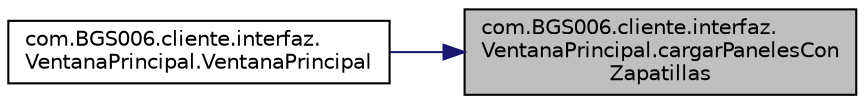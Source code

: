 digraph "com.BGS006.cliente.interfaz.VentanaPrincipal.cargarPanelesConZapatillas"
{
 // LATEX_PDF_SIZE
  edge [fontname="Helvetica",fontsize="10",labelfontname="Helvetica",labelfontsize="10"];
  node [fontname="Helvetica",fontsize="10",shape=record];
  rankdir="RL";
  Node1 [label="com.BGS006.cliente.interfaz.\lVentanaPrincipal.cargarPanelesCon\lZapatillas",height=0.2,width=0.4,color="black", fillcolor="grey75", style="filled", fontcolor="black",tooltip=" "];
  Node1 -> Node2 [dir="back",color="midnightblue",fontsize="10",style="solid",fontname="Helvetica"];
  Node2 [label="com.BGS006.cliente.interfaz.\lVentanaPrincipal.VentanaPrincipal",height=0.2,width=0.4,color="black", fillcolor="white", style="filled",URL="$classcom_1_1_b_g_s006_1_1cliente_1_1interfaz_1_1_ventana_principal.html#ad73ee0bb3fdcede7d8734e38391f3601",tooltip=" "];
}
